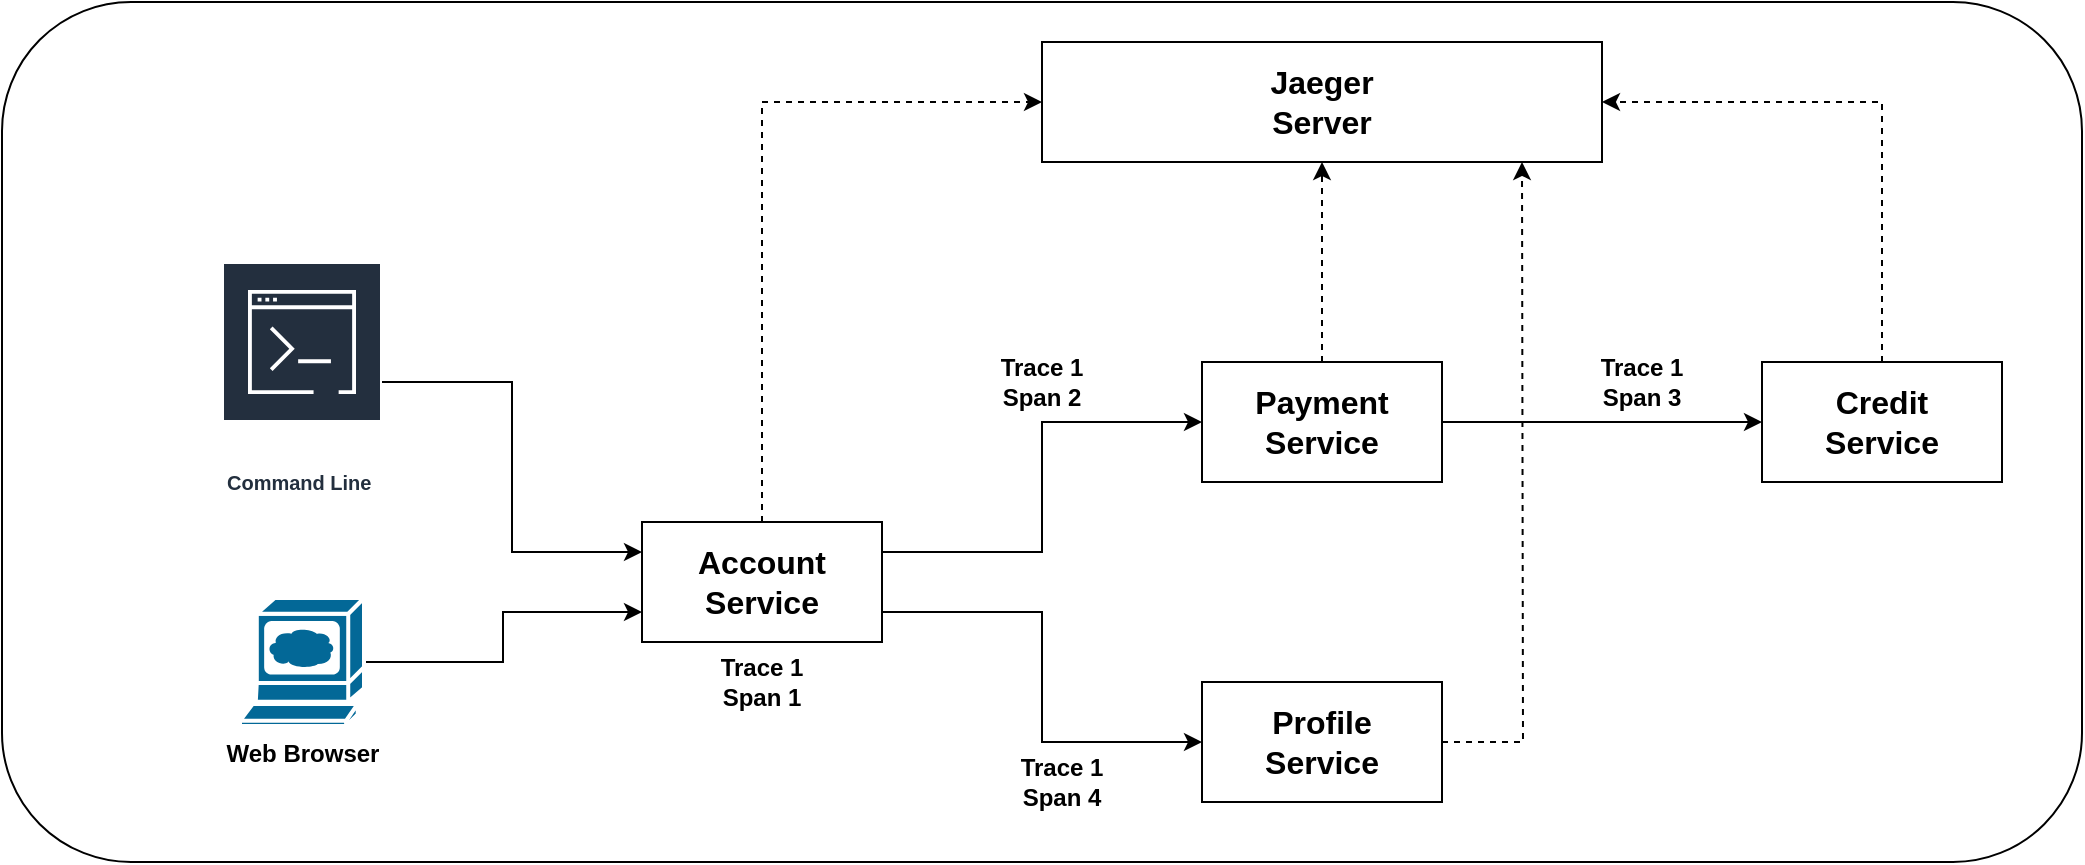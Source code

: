 <mxfile version="10.8.0" type="device"><diagram id="9RRAXcB-EsZ4kZnVrEBC" name="Page-1"><mxGraphModel dx="1936" dy="1665" grid="1" gridSize="10" guides="1" tooltips="1" connect="1" arrows="1" fold="1" page="1" pageScale="1" pageWidth="850" pageHeight="1100" math="0" shadow="0"><root><mxCell id="0"/><mxCell id="1" parent="0"/><mxCell id="dHB8EN03iqkslqzoKlm6-1" value="" style="rounded=1;whiteSpace=wrap;html=1;" vertex="1" parent="1"><mxGeometry x="-240" y="-20" width="1040" height="430" as="geometry"/></mxCell><mxCell id="dHB8EN03iqkslqzoKlm6-7" style="edgeStyle=orthogonalEdgeStyle;rounded=0;orthogonalLoop=1;jettySize=auto;html=1;exitX=1;exitY=0.25;exitDx=0;exitDy=0;entryX=0;entryY=0.5;entryDx=0;entryDy=0;" edge="1" parent="1" source="dHB8EN03iqkslqzoKlm6-2" target="dHB8EN03iqkslqzoKlm6-3"><mxGeometry relative="1" as="geometry"/></mxCell><mxCell id="dHB8EN03iqkslqzoKlm6-8" style="edgeStyle=orthogonalEdgeStyle;rounded=0;orthogonalLoop=1;jettySize=auto;html=1;exitX=1;exitY=0.75;exitDx=0;exitDy=0;entryX=0;entryY=0.5;entryDx=0;entryDy=0;" edge="1" parent="1" source="dHB8EN03iqkslqzoKlm6-2" target="dHB8EN03iqkslqzoKlm6-5"><mxGeometry relative="1" as="geometry"/></mxCell><mxCell id="dHB8EN03iqkslqzoKlm6-10" style="edgeStyle=orthogonalEdgeStyle;rounded=0;orthogonalLoop=1;jettySize=auto;html=1;exitX=0.5;exitY=0;exitDx=0;exitDy=0;entryX=0;entryY=0.5;entryDx=0;entryDy=0;dashed=1;" edge="1" parent="1" source="dHB8EN03iqkslqzoKlm6-2" target="dHB8EN03iqkslqzoKlm6-6"><mxGeometry relative="1" as="geometry"/></mxCell><mxCell id="dHB8EN03iqkslqzoKlm6-2" value="&lt;font style=&quot;font-size: 16px&quot;&gt;&lt;b&gt;Account&lt;br&gt;Service&lt;/b&gt;&lt;/font&gt;&lt;br&gt;" style="rounded=0;whiteSpace=wrap;html=1;" vertex="1" parent="1"><mxGeometry x="80" y="240" width="120" height="60" as="geometry"/></mxCell><mxCell id="dHB8EN03iqkslqzoKlm6-9" style="edgeStyle=orthogonalEdgeStyle;rounded=0;orthogonalLoop=1;jettySize=auto;html=1;exitX=1;exitY=0.5;exitDx=0;exitDy=0;entryX=0;entryY=0.5;entryDx=0;entryDy=0;" edge="1" parent="1" source="dHB8EN03iqkslqzoKlm6-3" target="dHB8EN03iqkslqzoKlm6-4"><mxGeometry relative="1" as="geometry"/></mxCell><mxCell id="dHB8EN03iqkslqzoKlm6-14" style="edgeStyle=orthogonalEdgeStyle;rounded=0;orthogonalLoop=1;jettySize=auto;html=1;exitX=0.5;exitY=0;exitDx=0;exitDy=0;dashed=1;entryX=0.5;entryY=1;entryDx=0;entryDy=0;" edge="1" parent="1" source="dHB8EN03iqkslqzoKlm6-3" target="dHB8EN03iqkslqzoKlm6-6"><mxGeometry relative="1" as="geometry"><mxPoint x="420" y="70" as="targetPoint"/></mxGeometry></mxCell><mxCell id="dHB8EN03iqkslqzoKlm6-3" value="&lt;font style=&quot;font-size: 16px&quot;&gt;&lt;b&gt;Payment&lt;br&gt;Service&lt;/b&gt;&lt;/font&gt;&lt;br&gt;" style="rounded=0;whiteSpace=wrap;html=1;" vertex="1" parent="1"><mxGeometry x="360" y="160" width="120" height="60" as="geometry"/></mxCell><mxCell id="dHB8EN03iqkslqzoKlm6-12" style="edgeStyle=orthogonalEdgeStyle;rounded=0;orthogonalLoop=1;jettySize=auto;html=1;exitX=0.5;exitY=0;exitDx=0;exitDy=0;entryX=1;entryY=0.5;entryDx=0;entryDy=0;dashed=1;" edge="1" parent="1" source="dHB8EN03iqkslqzoKlm6-4" target="dHB8EN03iqkslqzoKlm6-6"><mxGeometry relative="1" as="geometry"/></mxCell><mxCell id="dHB8EN03iqkslqzoKlm6-4" value="&lt;font style=&quot;font-size: 16px&quot;&gt;&lt;b&gt;Credit&lt;br&gt;Service&lt;/b&gt;&lt;/font&gt;&lt;br&gt;" style="rounded=0;whiteSpace=wrap;html=1;" vertex="1" parent="1"><mxGeometry x="640" y="160" width="120" height="60" as="geometry"/></mxCell><mxCell id="dHB8EN03iqkslqzoKlm6-13" style="edgeStyle=orthogonalEdgeStyle;rounded=0;orthogonalLoop=1;jettySize=auto;html=1;exitX=1;exitY=0.5;exitDx=0;exitDy=0;dashed=1;" edge="1" parent="1" source="dHB8EN03iqkslqzoKlm6-5"><mxGeometry relative="1" as="geometry"><mxPoint x="520" y="60" as="targetPoint"/></mxGeometry></mxCell><mxCell id="dHB8EN03iqkslqzoKlm6-5" value="&lt;font style=&quot;font-size: 16px&quot;&gt;&lt;b&gt;Profile&lt;br&gt;Service&lt;/b&gt;&lt;/font&gt;&lt;br&gt;" style="rounded=0;whiteSpace=wrap;html=1;" vertex="1" parent="1"><mxGeometry x="360" y="320" width="120" height="60" as="geometry"/></mxCell><mxCell id="dHB8EN03iqkslqzoKlm6-6" value="&lt;span style=&quot;font-size: 16px&quot;&gt;&lt;b&gt;Jaeger&lt;br&gt;&lt;/b&gt;&lt;/span&gt;&lt;b&gt;&lt;font style=&quot;font-size: 16px&quot;&gt;Server&lt;/font&gt;&lt;/b&gt;&lt;br&gt;" style="rounded=0;whiteSpace=wrap;html=1;" vertex="1" parent="1"><mxGeometry x="280" width="280" height="60" as="geometry"/></mxCell><mxCell id="dHB8EN03iqkslqzoKlm6-15" value="&lt;b&gt;Trace 1&lt;br&gt;Span 1&lt;/b&gt;&lt;br&gt;" style="text;html=1;strokeColor=none;fillColor=none;align=center;verticalAlign=middle;whiteSpace=wrap;rounded=0;" vertex="1" parent="1"><mxGeometry x="110" y="310" width="60" height="20" as="geometry"/></mxCell><mxCell id="dHB8EN03iqkslqzoKlm6-19" value="&lt;b&gt;Trace 1&lt;br&gt;Span 2&lt;/b&gt;&lt;br&gt;" style="text;html=1;strokeColor=none;fillColor=none;align=center;verticalAlign=middle;whiteSpace=wrap;rounded=0;" vertex="1" parent="1"><mxGeometry x="250" y="160" width="60" height="20" as="geometry"/></mxCell><mxCell id="dHB8EN03iqkslqzoKlm6-20" value="&lt;b&gt;Trace 1&lt;br&gt;Span 3&lt;/b&gt;&lt;br&gt;" style="text;html=1;strokeColor=none;fillColor=none;align=center;verticalAlign=middle;whiteSpace=wrap;rounded=0;" vertex="1" parent="1"><mxGeometry x="550" y="160" width="60" height="20" as="geometry"/></mxCell><mxCell id="dHB8EN03iqkslqzoKlm6-22" value="&lt;b&gt;Trace 1&lt;br&gt;Span 4&lt;/b&gt;&lt;br&gt;" style="text;html=1;strokeColor=none;fillColor=none;align=center;verticalAlign=middle;whiteSpace=wrap;rounded=0;" vertex="1" parent="1"><mxGeometry x="260" y="360" width="60" height="20" as="geometry"/></mxCell><mxCell id="dHB8EN03iqkslqzoKlm6-26" style="edgeStyle=orthogonalEdgeStyle;rounded=0;orthogonalLoop=1;jettySize=auto;html=1;entryX=0;entryY=0.25;entryDx=0;entryDy=0;" edge="1" parent="1" source="dHB8EN03iqkslqzoKlm6-23" target="dHB8EN03iqkslqzoKlm6-2"><mxGeometry relative="1" as="geometry"/></mxCell><mxCell id="dHB8EN03iqkslqzoKlm6-23" value="Command Line&amp;nbsp;" style="outlineConnect=0;fontColor=#232F3E;gradientColor=none;strokeColor=#ffffff;fillColor=#232F3E;dashed=0;verticalLabelPosition=middle;verticalAlign=bottom;align=center;html=1;whiteSpace=wrap;fontSize=10;fontStyle=1;spacing=3;shape=mxgraph.aws4.productIcon;prIcon=mxgraph.aws4.command_line_interface;" vertex="1" parent="1"><mxGeometry x="-130" y="110" width="80" height="120" as="geometry"/></mxCell><mxCell id="dHB8EN03iqkslqzoKlm6-25" style="edgeStyle=orthogonalEdgeStyle;rounded=0;orthogonalLoop=1;jettySize=auto;html=1;exitX=1;exitY=0.5;exitDx=0;exitDy=0;exitPerimeter=0;entryX=0;entryY=0.75;entryDx=0;entryDy=0;" edge="1" parent="1" source="dHB8EN03iqkslqzoKlm6-24" target="dHB8EN03iqkslqzoKlm6-2"><mxGeometry relative="1" as="geometry"/></mxCell><mxCell id="dHB8EN03iqkslqzoKlm6-24" value="&lt;b&gt;Web Browser&lt;/b&gt;&lt;br&gt;" style="shape=mxgraph.cisco.computers_and_peripherals.web_browser;html=1;dashed=0;fillColor=#036897;strokeColor=#ffffff;strokeWidth=2;verticalLabelPosition=bottom;verticalAlign=top" vertex="1" parent="1"><mxGeometry x="-121" y="278" width="62" height="64" as="geometry"/></mxCell></root></mxGraphModel></diagram></mxfile>
